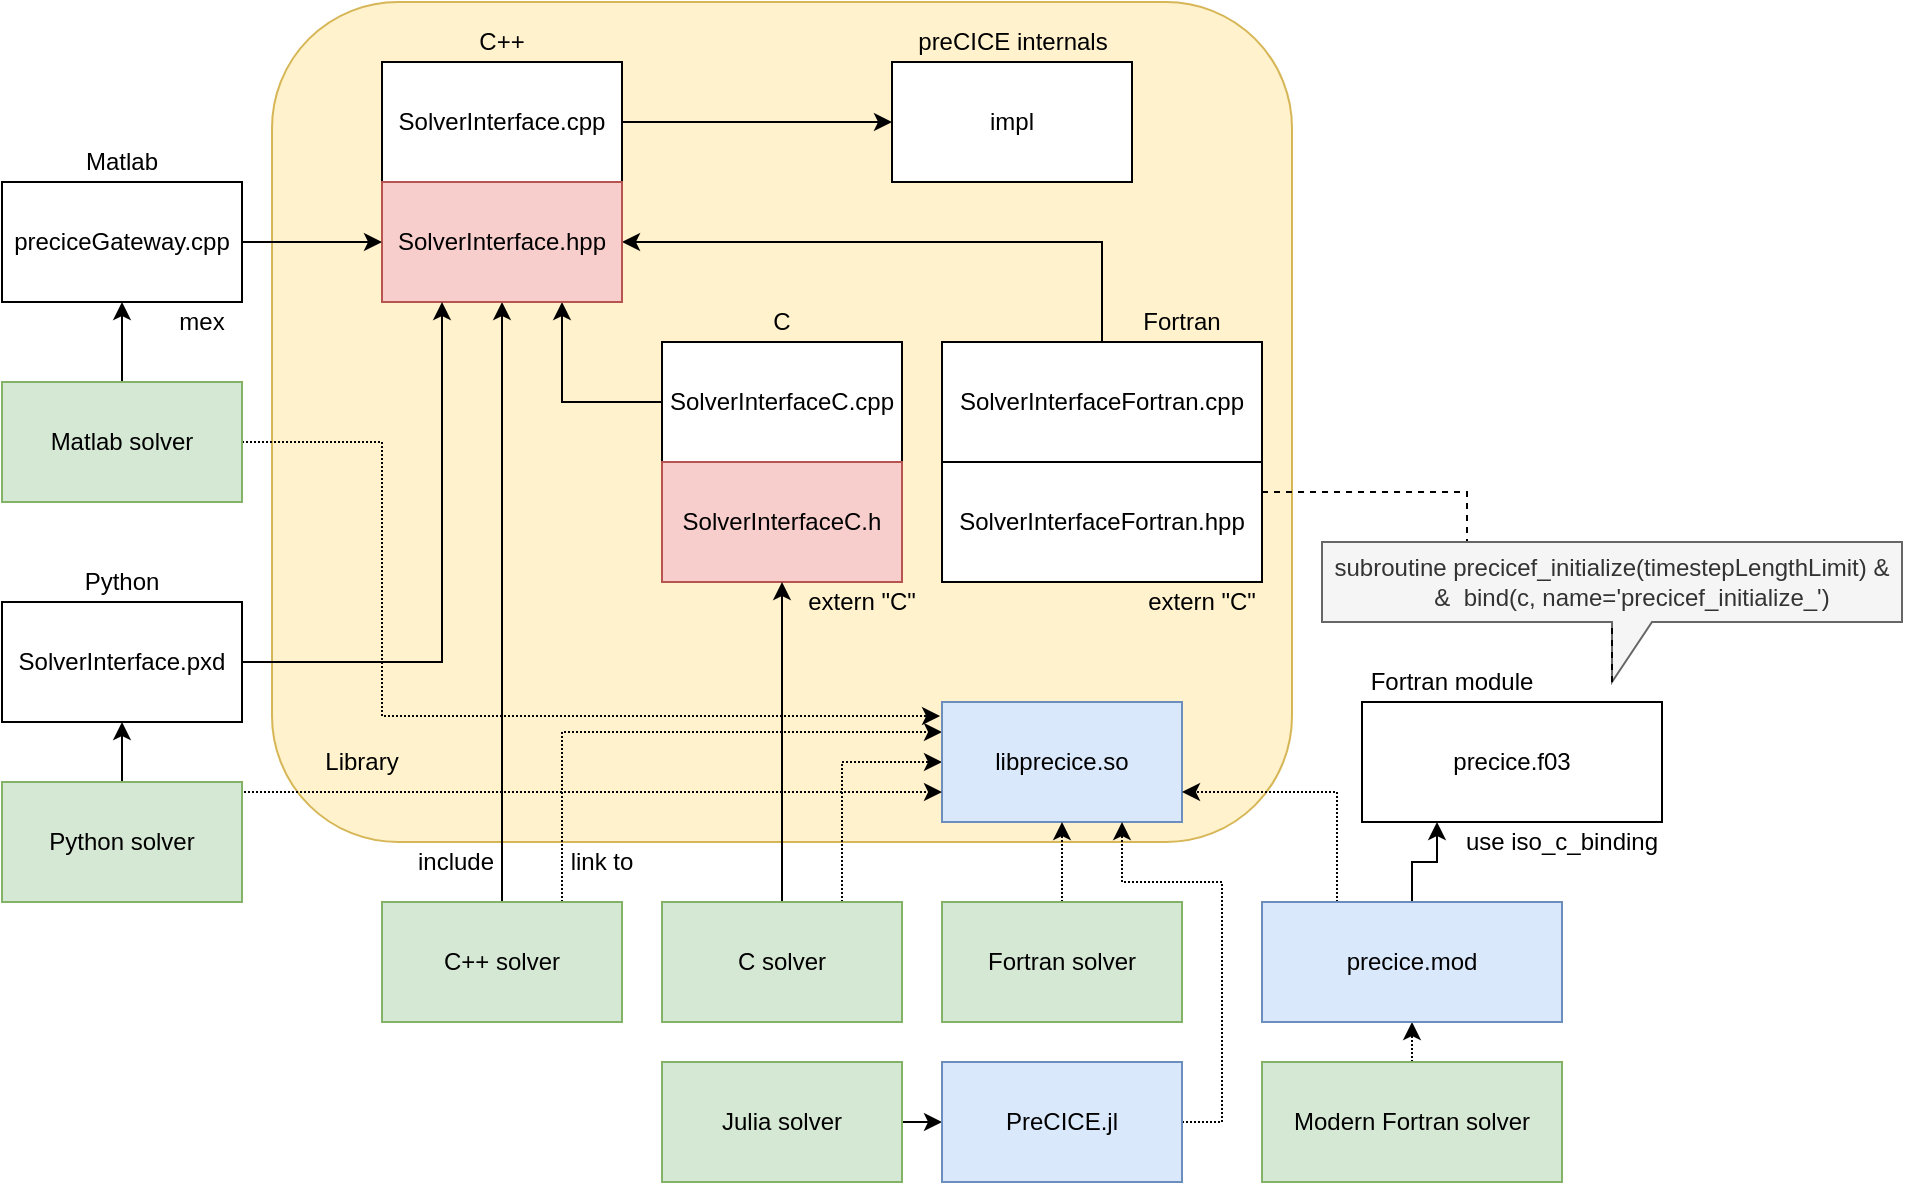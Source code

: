 <mxfile version="20.2.3" type="device"><diagram id="hYVVODAgU63mohFtX49g" name="Page-1"><mxGraphModel dx="1982" dy="1689" grid="1" gridSize="10" guides="1" tooltips="1" connect="1" arrows="1" fold="1" page="1" pageScale="1" pageWidth="850" pageHeight="1100" math="0" shadow="0"><root><mxCell id="0"/><mxCell id="1" parent="0"/><mxCell id="QHRHIjRIj0fhzcaKsaCG-30" value="" style="rounded=1;whiteSpace=wrap;html=1;fillColor=#fff2cc;strokeColor=#d6b656;" parent="1" vertex="1"><mxGeometry x="55" y="-30" width="510" height="420" as="geometry"/></mxCell><mxCell id="QHRHIjRIj0fhzcaKsaCG-5" style="edgeStyle=orthogonalEdgeStyle;rounded=0;orthogonalLoop=1;jettySize=auto;html=1;exitX=1;exitY=0.5;exitDx=0;exitDy=0;entryX=0;entryY=0.5;entryDx=0;entryDy=0;" parent="1" source="QHRHIjRIj0fhzcaKsaCG-1" target="QHRHIjRIj0fhzcaKsaCG-4" edge="1"><mxGeometry relative="1" as="geometry"><Array as="points"/></mxGeometry></mxCell><mxCell id="QHRHIjRIj0fhzcaKsaCG-1" value="SolverInterface.cpp" style="rounded=0;whiteSpace=wrap;html=1;" parent="1" vertex="1"><mxGeometry x="110" width="120" height="60" as="geometry"/></mxCell><mxCell id="Ri5KKmGAbXfFG7E4pKZj-1" style="edgeStyle=orthogonalEdgeStyle;rounded=0;orthogonalLoop=1;jettySize=auto;html=1;exitX=0;exitY=0.5;exitDx=0;exitDy=0;entryX=0.75;entryY=1;entryDx=0;entryDy=0;" parent="1" source="QHRHIjRIj0fhzcaKsaCG-2" target="QHRHIjRIj0fhzcaKsaCG-34" edge="1"><mxGeometry relative="1" as="geometry"><Array as="points"><mxPoint x="200" y="170"/></Array></mxGeometry></mxCell><mxCell id="QHRHIjRIj0fhzcaKsaCG-2" value="&lt;div&gt;SolverInterfaceC.cpp&lt;br&gt;&lt;/div&gt;" style="rounded=0;whiteSpace=wrap;html=1;" parent="1" vertex="1"><mxGeometry x="250" y="140" width="120" height="60" as="geometry"/></mxCell><mxCell id="QHRHIjRIj0fhzcaKsaCG-4" value="impl" style="rounded=0;whiteSpace=wrap;html=1;" parent="1" vertex="1"><mxGeometry x="365" width="120" height="60" as="geometry"/></mxCell><mxCell id="QHRHIjRIj0fhzcaKsaCG-7" value="extern &quot;C&quot;" style="text;html=1;strokeColor=none;fillColor=none;align=center;verticalAlign=middle;whiteSpace=wrap;rounded=0;" parent="1" vertex="1"><mxGeometry x="320" y="260" width="60" height="20" as="geometry"/></mxCell><mxCell id="QHRHIjRIj0fhzcaKsaCG-8" value="SolverInterfaceC.h" style="rounded=0;whiteSpace=wrap;html=1;fillColor=#f8cecc;strokeColor=#b85450;" parent="1" vertex="1"><mxGeometry x="250" y="200" width="120" height="60" as="geometry"/></mxCell><mxCell id="QHRHIjRIj0fhzcaKsaCG-24" style="edgeStyle=orthogonalEdgeStyle;rounded=0;orthogonalLoop=1;jettySize=auto;html=1;exitX=0.75;exitY=0;exitDx=0;exitDy=0;entryX=0;entryY=0.25;entryDx=0;entryDy=0;dashed=1;dashPattern=1 1;" parent="1" source="QHRHIjRIj0fhzcaKsaCG-11" target="QHRHIjRIj0fhzcaKsaCG-23" edge="1"><mxGeometry relative="1" as="geometry"/></mxCell><mxCell id="QHRHIjRIj0fhzcaKsaCG-35" style="edgeStyle=orthogonalEdgeStyle;rounded=0;orthogonalLoop=1;jettySize=auto;html=1;exitX=0.5;exitY=0;exitDx=0;exitDy=0;entryX=0.5;entryY=1;entryDx=0;entryDy=0;" parent="1" source="QHRHIjRIj0fhzcaKsaCG-11" target="QHRHIjRIj0fhzcaKsaCG-34" edge="1"><mxGeometry relative="1" as="geometry"/></mxCell><mxCell id="QHRHIjRIj0fhzcaKsaCG-11" value="C++ solver" style="rounded=0;whiteSpace=wrap;html=1;fillColor=#d5e8d4;strokeColor=#82b366;" parent="1" vertex="1"><mxGeometry x="110" y="420" width="120" height="60" as="geometry"/></mxCell><mxCell id="QHRHIjRIj0fhzcaKsaCG-13" value="Library" style="text;html=1;strokeColor=none;fillColor=none;align=center;verticalAlign=middle;whiteSpace=wrap;rounded=0;" parent="1" vertex="1"><mxGeometry x="80" y="340" width="40" height="20" as="geometry"/></mxCell><mxCell id="QHRHIjRIj0fhzcaKsaCG-15" style="edgeStyle=orthogonalEdgeStyle;rounded=0;orthogonalLoop=1;jettySize=auto;html=1;exitX=0.5;exitY=0;exitDx=0;exitDy=0;entryX=0.5;entryY=1;entryDx=0;entryDy=0;" parent="1" source="QHRHIjRIj0fhzcaKsaCG-14" target="QHRHIjRIj0fhzcaKsaCG-8" edge="1"><mxGeometry relative="1" as="geometry"><mxPoint x="340" y="310" as="targetPoint"/></mxGeometry></mxCell><mxCell id="QHRHIjRIj0fhzcaKsaCG-25" style="edgeStyle=orthogonalEdgeStyle;rounded=0;orthogonalLoop=1;jettySize=auto;html=1;exitX=0.75;exitY=0;exitDx=0;exitDy=0;entryX=0;entryY=0.5;entryDx=0;entryDy=0;dashed=1;dashPattern=1 1;" parent="1" source="QHRHIjRIj0fhzcaKsaCG-14" target="QHRHIjRIj0fhzcaKsaCG-23" edge="1"><mxGeometry relative="1" as="geometry"/></mxCell><mxCell id="QHRHIjRIj0fhzcaKsaCG-14" value="C solver" style="rounded=0;whiteSpace=wrap;html=1;fillColor=#d5e8d4;strokeColor=#82b366;" parent="1" vertex="1"><mxGeometry x="250" y="420" width="120" height="60" as="geometry"/></mxCell><mxCell id="PUCwOCAwKSFv33U1LzpC-1" style="edgeStyle=orthogonalEdgeStyle;rounded=0;orthogonalLoop=1;jettySize=auto;html=1;exitX=0.5;exitY=0;exitDx=0;exitDy=0;entryX=1;entryY=0.5;entryDx=0;entryDy=0;" parent="1" source="QHRHIjRIj0fhzcaKsaCG-16" target="QHRHIjRIj0fhzcaKsaCG-34" edge="1"><mxGeometry relative="1" as="geometry"><Array as="points"><mxPoint x="470" y="90"/></Array></mxGeometry></mxCell><mxCell id="QHRHIjRIj0fhzcaKsaCG-16" value="SolverInterfaceFortran.cpp" style="rounded=0;whiteSpace=wrap;html=1;" parent="1" vertex="1"><mxGeometry x="390" y="140" width="160" height="60" as="geometry"/></mxCell><mxCell id="QHRHIjRIj0fhzcaKsaCG-46" style="edgeStyle=orthogonalEdgeStyle;rounded=0;orthogonalLoop=1;jettySize=auto;html=1;exitX=1;exitY=0.25;exitDx=0;exitDy=0;entryX=0.25;entryY=0;entryDx=0;entryDy=0;entryPerimeter=0;dashed=1;endArrow=none;endFill=0;" parent="1" source="QHRHIjRIj0fhzcaKsaCG-18" target="QHRHIjRIj0fhzcaKsaCG-40" edge="1"><mxGeometry relative="1" as="geometry"/></mxCell><mxCell id="QHRHIjRIj0fhzcaKsaCG-18" value="SolverInterfaceFortran.hpp" style="rounded=0;whiteSpace=wrap;html=1;" parent="1" vertex="1"><mxGeometry x="390" y="200" width="160" height="60" as="geometry"/></mxCell><mxCell id="QHRHIjRIj0fhzcaKsaCG-22" value="extern &quot;C&quot;" style="text;html=1;strokeColor=none;fillColor=none;align=center;verticalAlign=middle;whiteSpace=wrap;rounded=0;" parent="1" vertex="1"><mxGeometry x="490" y="260" width="60" height="20" as="geometry"/></mxCell><mxCell id="QHRHIjRIj0fhzcaKsaCG-23" value="libprecice.so" style="rounded=0;whiteSpace=wrap;html=1;fillColor=#dae8fc;strokeColor=#6c8ebf;" parent="1" vertex="1"><mxGeometry x="390" y="320" width="120" height="60" as="geometry"/></mxCell><mxCell id="QHRHIjRIj0fhzcaKsaCG-27" style="edgeStyle=orthogonalEdgeStyle;rounded=0;orthogonalLoop=1;jettySize=auto;html=1;exitX=0.5;exitY=0;exitDx=0;exitDy=0;entryX=0.5;entryY=1;entryDx=0;entryDy=0;dashed=1;dashPattern=1 1;" parent="1" source="QHRHIjRIj0fhzcaKsaCG-26" target="QHRHIjRIj0fhzcaKsaCG-23" edge="1"><mxGeometry relative="1" as="geometry"/></mxCell><mxCell id="QHRHIjRIj0fhzcaKsaCG-26" value="Fortran solver" style="rounded=0;whiteSpace=wrap;html=1;fillColor=#d5e8d4;strokeColor=#82b366;" parent="1" vertex="1"><mxGeometry x="390" y="420" width="120" height="60" as="geometry"/></mxCell><mxCell id="QHRHIjRIj0fhzcaKsaCG-31" value="include" style="text;html=1;strokeColor=none;fillColor=none;align=center;verticalAlign=middle;whiteSpace=wrap;rounded=0;" parent="1" vertex="1"><mxGeometry x="127" y="390" width="40" height="20" as="geometry"/></mxCell><mxCell id="QHRHIjRIj0fhzcaKsaCG-32" value="link to" style="text;html=1;strokeColor=none;fillColor=none;align=center;verticalAlign=middle;whiteSpace=wrap;rounded=0;" parent="1" vertex="1"><mxGeometry x="200" y="390" width="40" height="20" as="geometry"/></mxCell><mxCell id="QHRHIjRIj0fhzcaKsaCG-33" value="precice.f03" style="rounded=0;whiteSpace=wrap;html=1;" parent="1" vertex="1"><mxGeometry x="600" y="320" width="150" height="60" as="geometry"/></mxCell><mxCell id="QHRHIjRIj0fhzcaKsaCG-34" value="SolverInterface.hpp" style="rounded=0;whiteSpace=wrap;html=1;fillColor=#f8cecc;strokeColor=#b85450;" parent="1" vertex="1"><mxGeometry x="110" y="60" width="120" height="60" as="geometry"/></mxCell><mxCell id="QHRHIjRIj0fhzcaKsaCG-45" style="edgeStyle=orthogonalEdgeStyle;rounded=0;orthogonalLoop=1;jettySize=auto;html=1;exitX=0.5;exitY=0;exitDx=0;exitDy=0;entryX=0.5;entryY=1;entryDx=0;entryDy=0;dashed=1;dashPattern=1 1;" parent="1" source="QHRHIjRIj0fhzcaKsaCG-37" target="QHRHIjRIj0fhzcaKsaCG-41" edge="1"><mxGeometry relative="1" as="geometry"/></mxCell><mxCell id="QHRHIjRIj0fhzcaKsaCG-37" value="Modern Fortran solver" style="rounded=0;whiteSpace=wrap;html=1;fillColor=#d5e8d4;strokeColor=#82b366;" parent="1" vertex="1"><mxGeometry x="550" y="500" width="150" height="60" as="geometry"/></mxCell><mxCell id="QHRHIjRIj0fhzcaKsaCG-39" value="use iso_c_binding" style="text;html=1;strokeColor=none;fillColor=none;align=center;verticalAlign=middle;whiteSpace=wrap;rounded=0;" parent="1" vertex="1"><mxGeometry x="650" y="380" width="100" height="20" as="geometry"/></mxCell><mxCell id="QHRHIjRIj0fhzcaKsaCG-40" value="subroutine precicef_initialize(timestepLengthLimit) &amp;amp;&lt;br&gt;&amp;nbsp;&amp;nbsp;&amp;nbsp;&amp;nbsp;&amp;nbsp; &amp;amp;&amp;nbsp; bind(c, name='precicef_initialize_')" style="shape=callout;whiteSpace=wrap;html=1;perimeter=calloutPerimeter;fillColor=#f5f5f5;strokeColor=#666666;fontColor=#333333;position2=0.5;" parent="1" vertex="1"><mxGeometry x="580" y="240" width="290" height="70" as="geometry"/></mxCell><mxCell id="QHRHIjRIj0fhzcaKsaCG-42" style="edgeStyle=orthogonalEdgeStyle;rounded=0;orthogonalLoop=1;jettySize=auto;html=1;exitX=0.25;exitY=0;exitDx=0;exitDy=0;entryX=1;entryY=0.75;entryDx=0;entryDy=0;dashed=1;dashPattern=1 1;" parent="1" source="QHRHIjRIj0fhzcaKsaCG-41" target="QHRHIjRIj0fhzcaKsaCG-23" edge="1"><mxGeometry relative="1" as="geometry"/></mxCell><mxCell id="QHRHIjRIj0fhzcaKsaCG-44" style="edgeStyle=orthogonalEdgeStyle;rounded=0;orthogonalLoop=1;jettySize=auto;html=1;exitX=0.5;exitY=0;exitDx=0;exitDy=0;entryX=0.25;entryY=1;entryDx=0;entryDy=0;" parent="1" source="QHRHIjRIj0fhzcaKsaCG-41" target="QHRHIjRIj0fhzcaKsaCG-33" edge="1"><mxGeometry relative="1" as="geometry"><Array as="points"><mxPoint x="625" y="400"/><mxPoint x="638" y="400"/></Array></mxGeometry></mxCell><mxCell id="QHRHIjRIj0fhzcaKsaCG-41" value="precice.mod" style="rounded=0;whiteSpace=wrap;html=1;fillColor=#dae8fc;strokeColor=#6c8ebf;" parent="1" vertex="1"><mxGeometry x="550" y="420" width="150" height="60" as="geometry"/></mxCell><mxCell id="QHRHIjRIj0fhzcaKsaCG-47" style="edgeStyle=orthogonalEdgeStyle;rounded=0;orthogonalLoop=1;jettySize=auto;html=1;exitX=0;exitY=0;exitDx=145;exitDy=70;exitPerimeter=0;dashed=1;endArrow=none;endFill=0;" parent="1" source="QHRHIjRIj0fhzcaKsaCG-40" target="QHRHIjRIj0fhzcaKsaCG-40" edge="1"><mxGeometry relative="1" as="geometry"/></mxCell><mxCell id="Ri5KKmGAbXfFG7E4pKZj-4" value="C++" style="text;html=1;strokeColor=none;fillColor=none;align=center;verticalAlign=middle;whiteSpace=wrap;rounded=0;" parent="1" vertex="1"><mxGeometry x="150" y="-20" width="40" height="20" as="geometry"/></mxCell><mxCell id="Ri5KKmGAbXfFG7E4pKZj-5" value="preCICE internals" style="text;html=1;strokeColor=none;fillColor=none;align=center;verticalAlign=middle;whiteSpace=wrap;rounded=0;" parent="1" vertex="1"><mxGeometry x="372.5" y="-20" width="105" height="20" as="geometry"/></mxCell><mxCell id="Ri5KKmGAbXfFG7E4pKZj-6" value="C" style="text;html=1;strokeColor=none;fillColor=none;align=center;verticalAlign=middle;whiteSpace=wrap;rounded=0;" parent="1" vertex="1"><mxGeometry x="290" y="120" width="40" height="20" as="geometry"/></mxCell><mxCell id="Ri5KKmGAbXfFG7E4pKZj-7" value="Fortran" style="text;html=1;strokeColor=none;fillColor=none;align=center;verticalAlign=middle;whiteSpace=wrap;rounded=0;" parent="1" vertex="1"><mxGeometry x="490" y="120" width="40" height="20" as="geometry"/></mxCell><mxCell id="Ri5KKmGAbXfFG7E4pKZj-10" style="edgeStyle=orthogonalEdgeStyle;rounded=0;orthogonalLoop=1;jettySize=auto;html=1;exitX=1;exitY=0.5;exitDx=0;exitDy=0;entryX=0.25;entryY=1;entryDx=0;entryDy=0;" parent="1" source="Ri5KKmGAbXfFG7E4pKZj-8" target="QHRHIjRIj0fhzcaKsaCG-34" edge="1"><mxGeometry relative="1" as="geometry"/></mxCell><mxCell id="Ri5KKmGAbXfFG7E4pKZj-8" value="SolverInterface.pxd" style="rounded=0;whiteSpace=wrap;html=1;" parent="1" vertex="1"><mxGeometry x="-80" y="270" width="120" height="60" as="geometry"/></mxCell><mxCell id="Ri5KKmGAbXfFG7E4pKZj-9" value="Fortran module" style="text;html=1;strokeColor=none;fillColor=none;align=center;verticalAlign=middle;whiteSpace=wrap;rounded=0;" parent="1" vertex="1"><mxGeometry x="600" y="300" width="90" height="20" as="geometry"/></mxCell><mxCell id="Ri5KKmGAbXfFG7E4pKZj-12" style="edgeStyle=orthogonalEdgeStyle;rounded=0;orthogonalLoop=1;jettySize=auto;html=1;exitX=1;exitY=0.5;exitDx=0;exitDy=0;entryX=0;entryY=0.5;entryDx=0;entryDy=0;" parent="1" source="Ri5KKmGAbXfFG7E4pKZj-11" target="QHRHIjRIj0fhzcaKsaCG-34" edge="1"><mxGeometry relative="1" as="geometry"/></mxCell><mxCell id="Ri5KKmGAbXfFG7E4pKZj-11" value="preciceGateway.cpp" style="rounded=0;whiteSpace=wrap;html=1;" parent="1" vertex="1"><mxGeometry x="-80" y="60" width="120" height="60" as="geometry"/></mxCell><mxCell id="Ri5KKmGAbXfFG7E4pKZj-13" value="Python" style="text;html=1;strokeColor=none;fillColor=none;align=center;verticalAlign=middle;whiteSpace=wrap;rounded=0;" parent="1" vertex="1"><mxGeometry x="-40" y="250" width="40" height="20" as="geometry"/></mxCell><mxCell id="Ri5KKmGAbXfFG7E4pKZj-14" value="Matlab" style="text;html=1;strokeColor=none;fillColor=none;align=center;verticalAlign=middle;whiteSpace=wrap;rounded=0;" parent="1" vertex="1"><mxGeometry x="-40" y="40" width="40" height="20" as="geometry"/></mxCell><mxCell id="Ri5KKmGAbXfFG7E4pKZj-16" style="edgeStyle=orthogonalEdgeStyle;rounded=0;orthogonalLoop=1;jettySize=auto;html=1;exitX=0.5;exitY=0;exitDx=0;exitDy=0;entryX=0.5;entryY=1;entryDx=0;entryDy=0;" parent="1" source="Ri5KKmGAbXfFG7E4pKZj-15" target="Ri5KKmGAbXfFG7E4pKZj-8" edge="1"><mxGeometry relative="1" as="geometry"/></mxCell><mxCell id="Ri5KKmGAbXfFG7E4pKZj-19" style="edgeStyle=orthogonalEdgeStyle;rounded=0;orthogonalLoop=1;jettySize=auto;html=1;exitX=1;exitY=0.5;exitDx=0;exitDy=0;entryX=0;entryY=0.75;entryDx=0;entryDy=0;dashed=1;dashPattern=1 1;" parent="1" source="Ri5KKmGAbXfFG7E4pKZj-15" target="QHRHIjRIj0fhzcaKsaCG-23" edge="1"><mxGeometry relative="1" as="geometry"><Array as="points"><mxPoint x="40" y="365"/></Array></mxGeometry></mxCell><mxCell id="Ri5KKmGAbXfFG7E4pKZj-15" value="Python solver" style="rounded=0;whiteSpace=wrap;html=1;fillColor=#d5e8d4;strokeColor=#82b366;" parent="1" vertex="1"><mxGeometry x="-80" y="360" width="120" height="60" as="geometry"/></mxCell><mxCell id="Ri5KKmGAbXfFG7E4pKZj-18" style="edgeStyle=orthogonalEdgeStyle;rounded=0;orthogonalLoop=1;jettySize=auto;html=1;exitX=0.5;exitY=0;exitDx=0;exitDy=0;entryX=0.5;entryY=1;entryDx=0;entryDy=0;" parent="1" source="Ri5KKmGAbXfFG7E4pKZj-17" target="Ri5KKmGAbXfFG7E4pKZj-11" edge="1"><mxGeometry relative="1" as="geometry"/></mxCell><mxCell id="Ri5KKmGAbXfFG7E4pKZj-20" style="edgeStyle=orthogonalEdgeStyle;rounded=0;orthogonalLoop=1;jettySize=auto;html=1;entryX=-0.008;entryY=0.117;entryDx=0;entryDy=0;entryPerimeter=0;dashed=1;dashPattern=1 1;" parent="1" target="QHRHIjRIj0fhzcaKsaCG-23" edge="1"><mxGeometry relative="1" as="geometry"><mxPoint x="40" y="190" as="sourcePoint"/><Array as="points"><mxPoint x="110" y="190"/><mxPoint x="110" y="327"/></Array></mxGeometry></mxCell><mxCell id="Ri5KKmGAbXfFG7E4pKZj-17" value="Matlab solver" style="rounded=0;whiteSpace=wrap;html=1;fillColor=#d5e8d4;strokeColor=#82b366;" parent="1" vertex="1"><mxGeometry x="-80" y="160" width="120" height="60" as="geometry"/></mxCell><mxCell id="Ri5KKmGAbXfFG7E4pKZj-21" value="mex" style="text;html=1;strokeColor=none;fillColor=none;align=center;verticalAlign=middle;whiteSpace=wrap;rounded=0;" parent="1" vertex="1"><mxGeometry y="120" width="40" height="20" as="geometry"/></mxCell><mxCell id="fCn0hWhs9GKEyJ6KPFge-3" style="edgeStyle=orthogonalEdgeStyle;rounded=0;orthogonalLoop=1;jettySize=auto;html=1;exitX=1;exitY=0.5;exitDx=0;exitDy=0;entryX=0;entryY=0.5;entryDx=0;entryDy=0;" edge="1" parent="1" source="fCn0hWhs9GKEyJ6KPFge-1" target="fCn0hWhs9GKEyJ6KPFge-2"><mxGeometry relative="1" as="geometry"/></mxCell><mxCell id="fCn0hWhs9GKEyJ6KPFge-1" value="Julia solver" style="rounded=0;whiteSpace=wrap;html=1;fillColor=#d5e8d4;strokeColor=#82b366;" vertex="1" parent="1"><mxGeometry x="250" y="500" width="120" height="60" as="geometry"/></mxCell><mxCell id="fCn0hWhs9GKEyJ6KPFge-4" style="edgeStyle=orthogonalEdgeStyle;rounded=0;orthogonalLoop=1;jettySize=auto;html=1;exitX=1;exitY=0.5;exitDx=0;exitDy=0;entryX=0.75;entryY=1;entryDx=0;entryDy=0;dashed=1;dashPattern=1 1;" edge="1" parent="1" source="fCn0hWhs9GKEyJ6KPFge-2" target="QHRHIjRIj0fhzcaKsaCG-23"><mxGeometry relative="1" as="geometry"><Array as="points"><mxPoint x="530" y="530"/><mxPoint x="530" y="410"/><mxPoint x="480" y="410"/></Array></mxGeometry></mxCell><mxCell id="fCn0hWhs9GKEyJ6KPFge-2" value="PreCICE.jl" style="rounded=0;whiteSpace=wrap;html=1;fillColor=#dae8fc;strokeColor=#6c8ebf;" vertex="1" parent="1"><mxGeometry x="390" y="500" width="120" height="60" as="geometry"/></mxCell></root></mxGraphModel></diagram></mxfile>